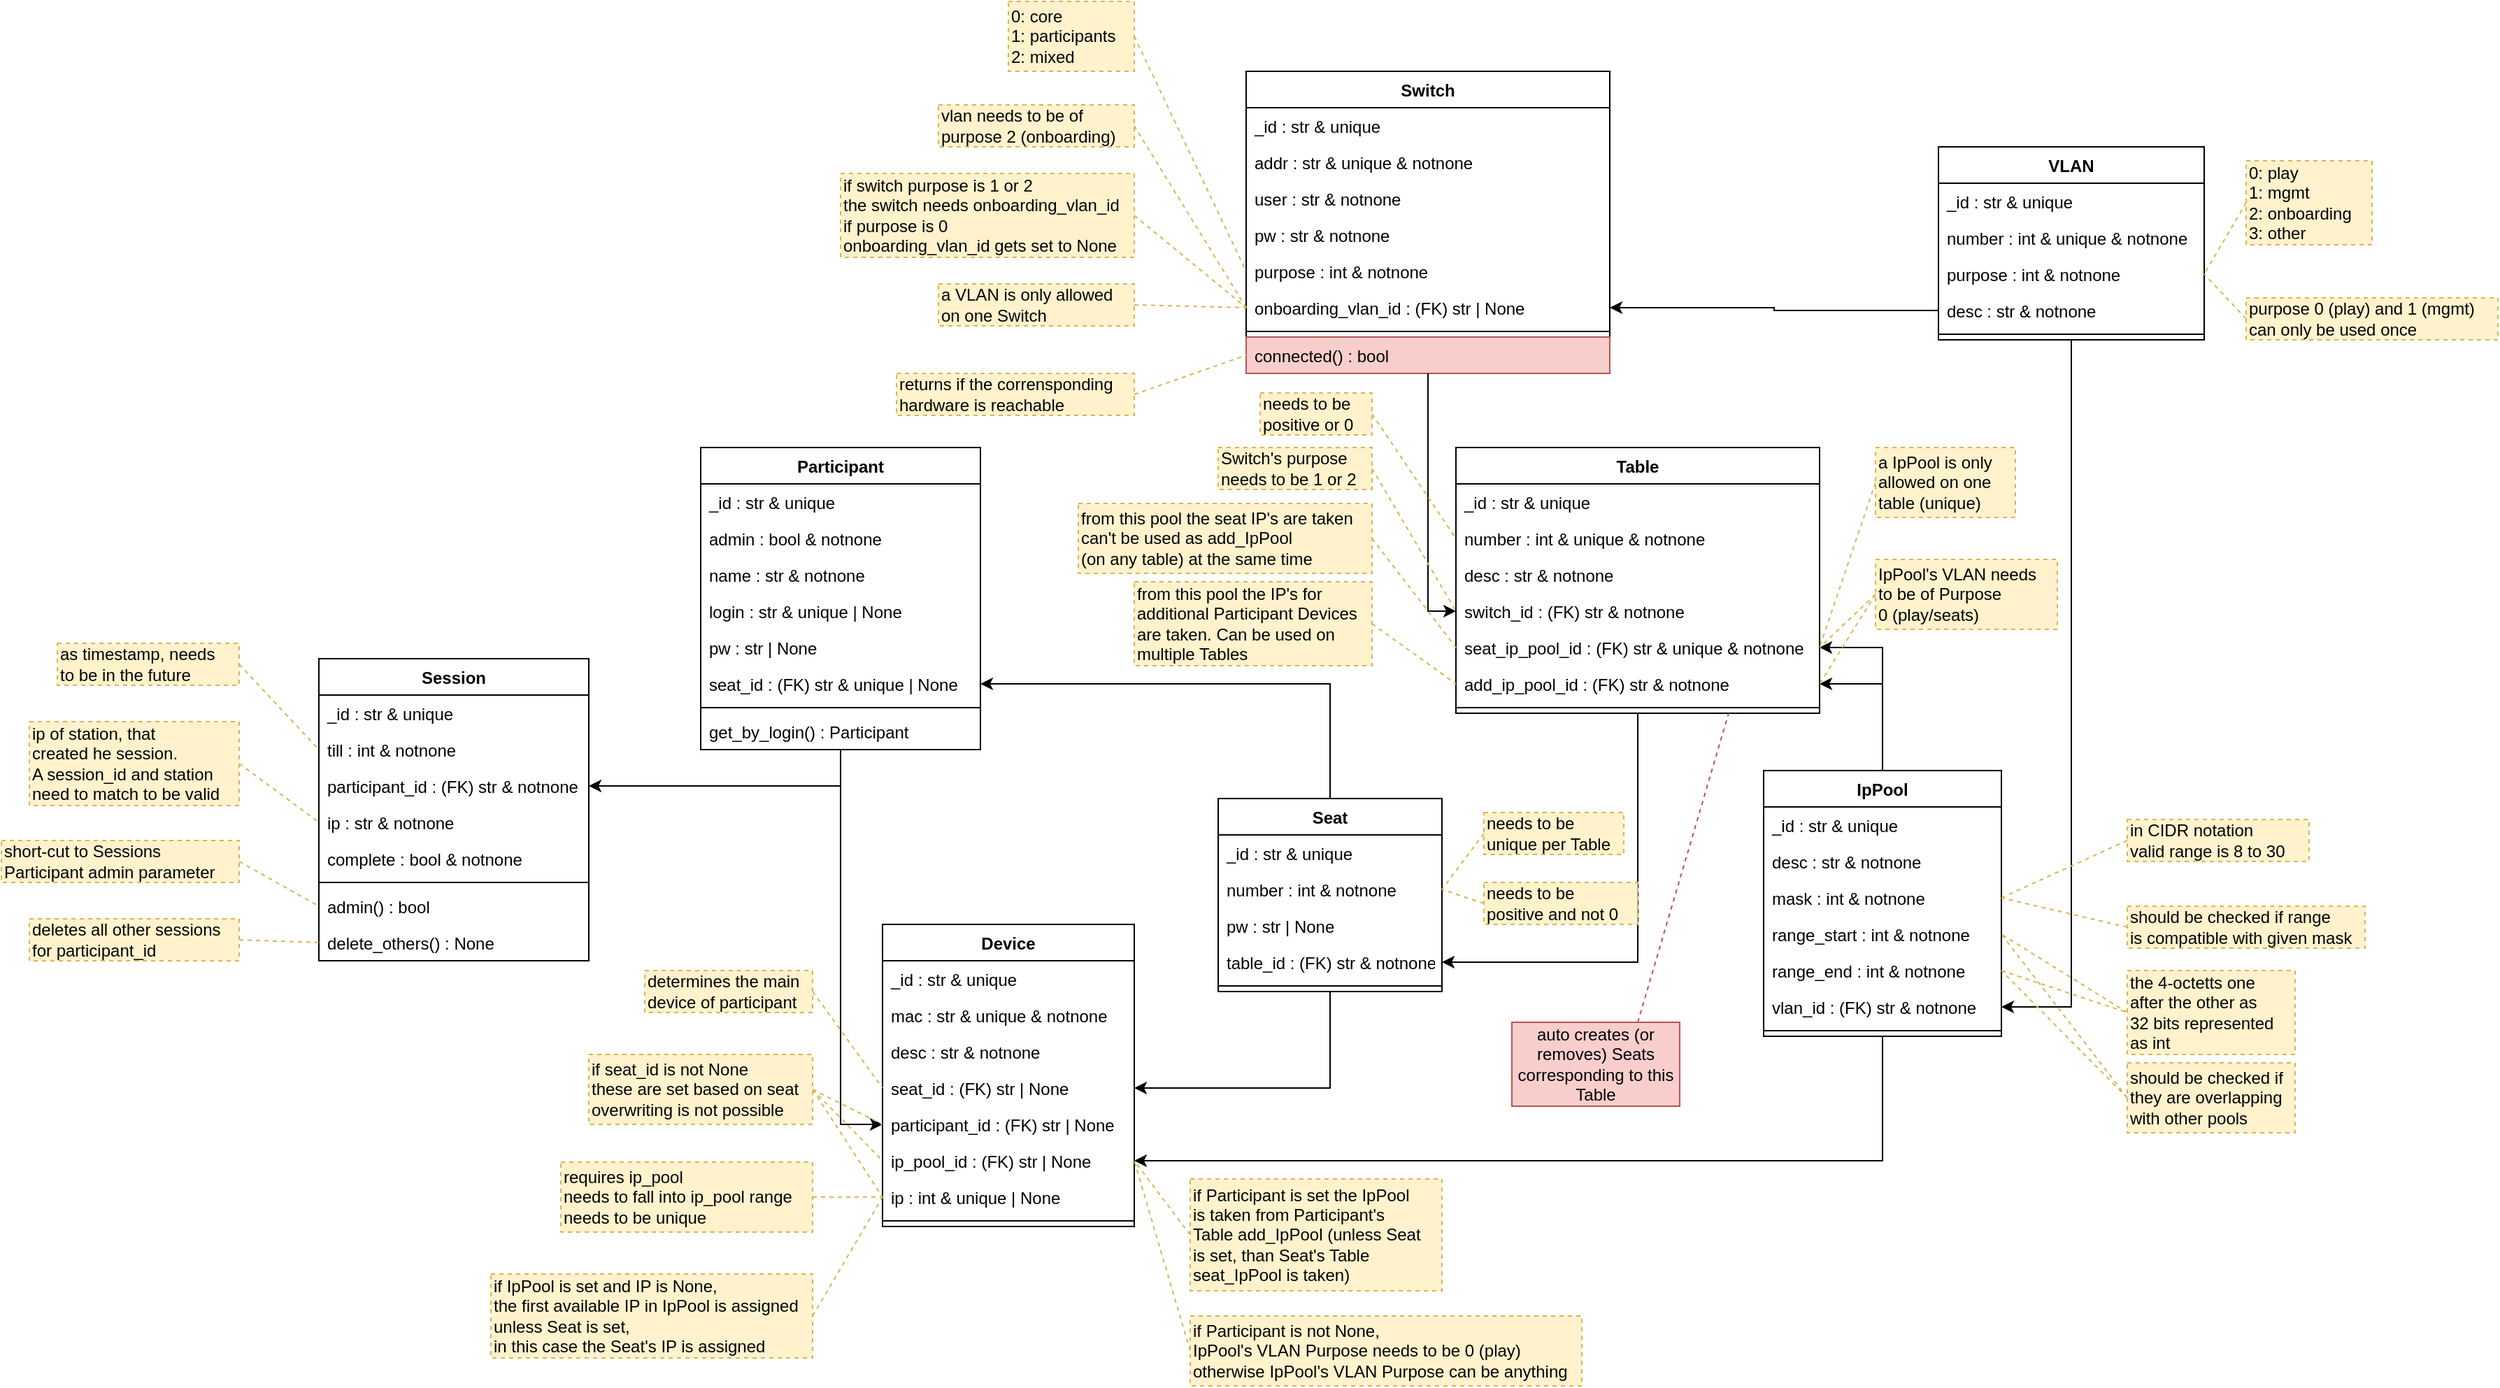 <mxfile version="18.0.6" type="device"><diagram id="C5RBs43oDa-KdzZeNtuy" name="Page-1"><mxGraphModel dx="2889" dy="1167" grid="1" gridSize="10" guides="1" tooltips="1" connect="1" arrows="1" fold="1" page="1" pageScale="1" pageWidth="827" pageHeight="1169" math="0" shadow="0"><root><mxCell id="WIyWlLk6GJQsqaUBKTNV-0"/><mxCell id="WIyWlLk6GJQsqaUBKTNV-1" parent="WIyWlLk6GJQsqaUBKTNV-0"/><mxCell id="gVJZ379J9d6tVCcwHyOa-42" style="edgeStyle=orthogonalEdgeStyle;rounded=0;orthogonalLoop=1;jettySize=auto;html=1;endArrow=classic;endFill=1;" parent="WIyWlLk6GJQsqaUBKTNV-1" source="gVJZ379J9d6tVCcwHyOa-0" target="gVJZ379J9d6tVCcwHyOa-40" edge="1"><mxGeometry relative="1" as="geometry"/></mxCell><mxCell id="gVJZ379J9d6tVCcwHyOa-0" value="VLAN" style="swimlane;fontStyle=1;align=center;verticalAlign=top;childLayout=stackLayout;horizontal=1;startSize=26;horizontalStack=0;resizeParent=1;resizeParentMax=0;resizeLast=0;collapsible=1;marginBottom=0;" parent="WIyWlLk6GJQsqaUBKTNV-1" vertex="1"><mxGeometry x="705" y="154" width="190" height="138" as="geometry"/></mxCell><mxCell id="gVJZ379J9d6tVCcwHyOa-1" value="_id : str &amp; unique" style="text;strokeColor=none;fillColor=none;align=left;verticalAlign=top;spacingLeft=4;spacingRight=4;overflow=hidden;rotatable=0;points=[[0,0.5],[1,0.5]];portConstraint=eastwest;" parent="gVJZ379J9d6tVCcwHyOa-0" vertex="1"><mxGeometry y="26" width="190" height="26" as="geometry"/></mxCell><mxCell id="gVJZ379J9d6tVCcwHyOa-4" value="number : int &amp; unique &amp; notnone" style="text;strokeColor=none;fillColor=none;align=left;verticalAlign=top;spacingLeft=4;spacingRight=4;overflow=hidden;rotatable=0;points=[[0,0.5],[1,0.5]];portConstraint=eastwest;" parent="gVJZ379J9d6tVCcwHyOa-0" vertex="1"><mxGeometry y="52" width="190" height="26" as="geometry"/></mxCell><mxCell id="gVJZ379J9d6tVCcwHyOa-5" value="purpose : int &amp; notnone" style="text;strokeColor=none;fillColor=none;align=left;verticalAlign=top;spacingLeft=4;spacingRight=4;overflow=hidden;rotatable=0;points=[[0,0.5],[1,0.5]];portConstraint=eastwest;" parent="gVJZ379J9d6tVCcwHyOa-0" vertex="1"><mxGeometry y="78" width="190" height="26" as="geometry"/></mxCell><mxCell id="gVJZ379J9d6tVCcwHyOa-6" value="desc : str &amp; notnone" style="text;strokeColor=none;fillColor=none;align=left;verticalAlign=top;spacingLeft=4;spacingRight=4;overflow=hidden;rotatable=0;points=[[0,0.5],[1,0.5]];portConstraint=eastwest;" parent="gVJZ379J9d6tVCcwHyOa-0" vertex="1"><mxGeometry y="104" width="190" height="26" as="geometry"/></mxCell><mxCell id="gVJZ379J9d6tVCcwHyOa-2" value="" style="line;strokeWidth=1;fillColor=none;align=left;verticalAlign=middle;spacingTop=-1;spacingLeft=3;spacingRight=3;rotatable=0;labelPosition=right;points=[];portConstraint=eastwest;" parent="gVJZ379J9d6tVCcwHyOa-0" vertex="1"><mxGeometry y="130" width="190" height="8" as="geometry"/></mxCell><mxCell id="gVJZ379J9d6tVCcwHyOa-7" value="Switch" style="swimlane;fontStyle=1;align=center;verticalAlign=top;childLayout=stackLayout;horizontal=1;startSize=26;horizontalStack=0;resizeParent=1;resizeParentMax=0;resizeLast=0;collapsible=1;marginBottom=0;" parent="WIyWlLk6GJQsqaUBKTNV-1" vertex="1"><mxGeometry x="210" y="100" width="260" height="216" as="geometry"/></mxCell><mxCell id="gVJZ379J9d6tVCcwHyOa-8" value="_id : str &amp; unique" style="text;strokeColor=none;fillColor=none;align=left;verticalAlign=top;spacingLeft=4;spacingRight=4;overflow=hidden;rotatable=0;points=[[0,0.5],[1,0.5]];portConstraint=eastwest;" parent="gVJZ379J9d6tVCcwHyOa-7" vertex="1"><mxGeometry y="26" width="260" height="26" as="geometry"/></mxCell><mxCell id="gVJZ379J9d6tVCcwHyOa-11" value="addr : str &amp; unique &amp; notnone" style="text;strokeColor=none;fillColor=none;align=left;verticalAlign=top;spacingLeft=4;spacingRight=4;overflow=hidden;rotatable=0;points=[[0,0.5],[1,0.5]];portConstraint=eastwest;" parent="gVJZ379J9d6tVCcwHyOa-7" vertex="1"><mxGeometry y="52" width="260" height="26" as="geometry"/></mxCell><mxCell id="gVJZ379J9d6tVCcwHyOa-12" value="user : str &amp; notnone" style="text;strokeColor=none;fillColor=none;align=left;verticalAlign=top;spacingLeft=4;spacingRight=4;overflow=hidden;rotatable=0;points=[[0,0.5],[1,0.5]];portConstraint=eastwest;" parent="gVJZ379J9d6tVCcwHyOa-7" vertex="1"><mxGeometry y="78" width="260" height="26" as="geometry"/></mxCell><mxCell id="gVJZ379J9d6tVCcwHyOa-13" value="pw : str &amp; notnone" style="text;strokeColor=none;fillColor=none;align=left;verticalAlign=top;spacingLeft=4;spacingRight=4;overflow=hidden;rotatable=0;points=[[0,0.5],[1,0.5]];portConstraint=eastwest;" parent="gVJZ379J9d6tVCcwHyOa-7" vertex="1"><mxGeometry y="104" width="260" height="26" as="geometry"/></mxCell><mxCell id="gVJZ379J9d6tVCcwHyOa-14" value="purpose : int &amp; notnone" style="text;strokeColor=none;fillColor=none;align=left;verticalAlign=top;spacingLeft=4;spacingRight=4;overflow=hidden;rotatable=0;points=[[0,0.5],[1,0.5]];portConstraint=eastwest;" parent="gVJZ379J9d6tVCcwHyOa-7" vertex="1"><mxGeometry y="130" width="260" height="26" as="geometry"/></mxCell><mxCell id="gVJZ379J9d6tVCcwHyOa-15" value="onboarding_vlan_id : (FK) str | None" style="text;align=left;verticalAlign=top;spacingLeft=4;spacingRight=4;overflow=hidden;rotatable=0;points=[[0,0.5],[1,0.5]];portConstraint=eastwest;" parent="gVJZ379J9d6tVCcwHyOa-7" vertex="1"><mxGeometry y="156" width="260" height="26" as="geometry"/></mxCell><mxCell id="gVJZ379J9d6tVCcwHyOa-9" value="" style="line;strokeWidth=1;fillColor=none;align=left;verticalAlign=middle;spacingTop=-1;spacingLeft=3;spacingRight=3;rotatable=0;labelPosition=right;points=[];portConstraint=eastwest;" parent="gVJZ379J9d6tVCcwHyOa-7" vertex="1"><mxGeometry y="182" width="260" height="8" as="geometry"/></mxCell><mxCell id="gVJZ379J9d6tVCcwHyOa-10" value="connected() : bool" style="text;strokeColor=#b85450;fillColor=#f8cecc;align=left;verticalAlign=top;spacingLeft=4;spacingRight=4;overflow=hidden;rotatable=0;points=[[0,0.5],[1,0.5]];portConstraint=eastwest;" parent="gVJZ379J9d6tVCcwHyOa-7" vertex="1"><mxGeometry y="190" width="260" height="26" as="geometry"/></mxCell><mxCell id="gVJZ379J9d6tVCcwHyOa-17" style="rounded=0;orthogonalLoop=1;jettySize=auto;html=1;exitX=1;exitY=0.5;exitDx=0;exitDy=0;dashed=1;fillColor=#fff2cc;strokeColor=#d6b656;endArrow=none;endFill=0;entryX=0;entryY=0.5;entryDx=0;entryDy=0;" parent="WIyWlLk6GJQsqaUBKTNV-1" source="gVJZ379J9d6tVCcwHyOa-16" target="gVJZ379J9d6tVCcwHyOa-14" edge="1"><mxGeometry relative="1" as="geometry"/></mxCell><mxCell id="gVJZ379J9d6tVCcwHyOa-16" value="0: core&lt;br&gt;1: participants&lt;br&gt;2: mixed" style="rounded=0;whiteSpace=wrap;html=1;autosize=1;fillColor=#fff2cc;strokeColor=#d6b656;dashed=1;align=left;verticalAlign=middle;horizontal=1;labelPosition=center;verticalLabelPosition=middle;" parent="WIyWlLk6GJQsqaUBKTNV-1" vertex="1"><mxGeometry x="40" y="50" width="90" height="50" as="geometry"/></mxCell><mxCell id="gVJZ379J9d6tVCcwHyOa-20" style="edgeStyle=none;rounded=0;orthogonalLoop=1;jettySize=auto;html=1;exitX=0;exitY=0.5;exitDx=0;exitDy=0;dashed=1;endArrow=none;endFill=0;fillColor=#fff2cc;strokeColor=#d6b656;entryX=1;entryY=0.5;entryDx=0;entryDy=0;" parent="WIyWlLk6GJQsqaUBKTNV-1" source="gVJZ379J9d6tVCcwHyOa-19" target="gVJZ379J9d6tVCcwHyOa-5" edge="1"><mxGeometry relative="1" as="geometry"/></mxCell><mxCell id="gVJZ379J9d6tVCcwHyOa-19" value="0: play&lt;br&gt;1: mgmt&lt;br&gt;2: onboarding&lt;br&gt;3: other" style="rounded=0;whiteSpace=wrap;html=1;autosize=1;fillColor=#fff2cc;strokeColor=#d6b656;dashed=1;align=left;verticalAlign=middle;horizontal=1;labelPosition=center;verticalLabelPosition=middle;" parent="WIyWlLk6GJQsqaUBKTNV-1" vertex="1"><mxGeometry x="925" y="164" width="90" height="60" as="geometry"/></mxCell><mxCell id="gVJZ379J9d6tVCcwHyOa-21" style="edgeStyle=orthogonalEdgeStyle;rounded=0;orthogonalLoop=1;jettySize=auto;html=1;endArrow=classic;endFill=1;" parent="WIyWlLk6GJQsqaUBKTNV-1" source="gVJZ379J9d6tVCcwHyOa-6" target="gVJZ379J9d6tVCcwHyOa-15" edge="1"><mxGeometry relative="1" as="geometry"/></mxCell><mxCell id="gVJZ379J9d6tVCcwHyOa-22" value="Table" style="swimlane;fontStyle=1;align=center;verticalAlign=top;childLayout=stackLayout;horizontal=1;startSize=26;horizontalStack=0;resizeParent=1;resizeParentMax=0;resizeLast=0;collapsible=1;marginBottom=0;" parent="WIyWlLk6GJQsqaUBKTNV-1" vertex="1"><mxGeometry x="360" y="369" width="260" height="190" as="geometry"/></mxCell><mxCell id="gVJZ379J9d6tVCcwHyOa-23" value="_id : str &amp; unique" style="text;strokeColor=none;fillColor=none;align=left;verticalAlign=top;spacingLeft=4;spacingRight=4;overflow=hidden;rotatable=0;points=[[0,0.5],[1,0.5]];portConstraint=eastwest;dashed=1;" parent="gVJZ379J9d6tVCcwHyOa-22" vertex="1"><mxGeometry y="26" width="260" height="26" as="geometry"/></mxCell><mxCell id="gVJZ379J9d6tVCcwHyOa-26" value="number : int &amp; unique &amp; notnone" style="text;align=left;verticalAlign=top;spacingLeft=4;spacingRight=4;overflow=hidden;rotatable=0;points=[[0,0.5],[1,0.5]];portConstraint=eastwest;dashed=1;" parent="gVJZ379J9d6tVCcwHyOa-22" vertex="1"><mxGeometry y="52" width="260" height="26" as="geometry"/></mxCell><mxCell id="gVJZ379J9d6tVCcwHyOa-27" value="desc : str &amp; notnone" style="text;strokeColor=none;fillColor=none;align=left;verticalAlign=top;spacingLeft=4;spacingRight=4;overflow=hidden;rotatable=0;points=[[0,0.5],[1,0.5]];portConstraint=eastwest;dashed=1;" parent="gVJZ379J9d6tVCcwHyOa-22" vertex="1"><mxGeometry y="78" width="260" height="26" as="geometry"/></mxCell><mxCell id="gVJZ379J9d6tVCcwHyOa-28" value="switch_id : (FK) str &amp; notnone" style="text;strokeColor=none;fillColor=none;align=left;verticalAlign=top;spacingLeft=4;spacingRight=4;overflow=hidden;rotatable=0;points=[[0,0.5],[1,0.5]];portConstraint=eastwest;dashed=1;" parent="gVJZ379J9d6tVCcwHyOa-22" vertex="1"><mxGeometry y="104" width="260" height="26" as="geometry"/></mxCell><mxCell id="vAM5PY0zjY4WqJqc9oYO-8" value="seat_ip_pool_id : (FK) str &amp; unique &amp; notnone" style="text;strokeColor=none;fillColor=none;align=left;verticalAlign=top;spacingLeft=4;spacingRight=4;overflow=hidden;rotatable=0;points=[[0,0.5],[1,0.5]];portConstraint=eastwest;dashed=1;" parent="gVJZ379J9d6tVCcwHyOa-22" vertex="1"><mxGeometry y="130" width="260" height="26" as="geometry"/></mxCell><mxCell id="gVJZ379J9d6tVCcwHyOa-29" value="add_ip_pool_id : (FK) str &amp; notnone" style="text;align=left;verticalAlign=top;spacingLeft=4;spacingRight=4;overflow=hidden;rotatable=0;points=[[0,0.5],[1,0.5]];portConstraint=eastwest;dashed=1;" parent="gVJZ379J9d6tVCcwHyOa-22" vertex="1"><mxGeometry y="156" width="260" height="26" as="geometry"/></mxCell><mxCell id="gVJZ379J9d6tVCcwHyOa-24" value="" style="line;strokeWidth=1;fillColor=none;align=left;verticalAlign=middle;spacingTop=-1;spacingLeft=3;spacingRight=3;rotatable=0;labelPosition=right;points=[];portConstraint=eastwest;" parent="gVJZ379J9d6tVCcwHyOa-22" vertex="1"><mxGeometry y="182" width="260" height="8" as="geometry"/></mxCell><mxCell id="gVJZ379J9d6tVCcwHyOa-30" style="edgeStyle=orthogonalEdgeStyle;rounded=0;orthogonalLoop=1;jettySize=auto;html=1;endArrow=classic;endFill=1;" parent="WIyWlLk6GJQsqaUBKTNV-1" source="gVJZ379J9d6tVCcwHyOa-7" target="gVJZ379J9d6tVCcwHyOa-28" edge="1"><mxGeometry relative="1" as="geometry"/></mxCell><mxCell id="gVJZ379J9d6tVCcwHyOa-41" style="edgeStyle=orthogonalEdgeStyle;rounded=0;orthogonalLoop=1;jettySize=auto;html=1;endArrow=classic;endFill=1;" parent="WIyWlLk6GJQsqaUBKTNV-1" source="gVJZ379J9d6tVCcwHyOa-31" target="gVJZ379J9d6tVCcwHyOa-29" edge="1"><mxGeometry relative="1" as="geometry"/></mxCell><mxCell id="dCRM20Tx0oy-plVv80e_-0" style="edgeStyle=orthogonalEdgeStyle;rounded=0;orthogonalLoop=1;jettySize=auto;html=1;" parent="WIyWlLk6GJQsqaUBKTNV-1" source="gVJZ379J9d6tVCcwHyOa-31" target="vAM5PY0zjY4WqJqc9oYO-8" edge="1"><mxGeometry relative="1" as="geometry"/></mxCell><mxCell id="gVJZ379J9d6tVCcwHyOa-31" value="IpPool" style="swimlane;fontStyle=1;align=center;verticalAlign=top;childLayout=stackLayout;horizontal=1;startSize=26;horizontalStack=0;resizeParent=1;resizeParentMax=0;resizeLast=0;collapsible=1;marginBottom=0;" parent="WIyWlLk6GJQsqaUBKTNV-1" vertex="1"><mxGeometry x="580" y="600" width="170" height="190" as="geometry"/></mxCell><mxCell id="gVJZ379J9d6tVCcwHyOa-32" value="_id : str &amp; unique" style="text;strokeColor=none;fillColor=none;align=left;verticalAlign=top;spacingLeft=4;spacingRight=4;overflow=hidden;rotatable=0;points=[[0,0.5],[1,0.5]];portConstraint=eastwest;" parent="gVJZ379J9d6tVCcwHyOa-31" vertex="1"><mxGeometry y="26" width="170" height="26" as="geometry"/></mxCell><mxCell id="gVJZ379J9d6tVCcwHyOa-36" value="desc : str &amp; notnone" style="text;strokeColor=none;fillColor=none;align=left;verticalAlign=top;spacingLeft=4;spacingRight=4;overflow=hidden;rotatable=0;points=[[0,0.5],[1,0.5]];portConstraint=eastwest;" parent="gVJZ379J9d6tVCcwHyOa-31" vertex="1"><mxGeometry y="52" width="170" height="26" as="geometry"/></mxCell><mxCell id="gVJZ379J9d6tVCcwHyOa-37" value="mask : int &amp; notnone" style="text;strokeColor=none;fillColor=none;align=left;verticalAlign=top;spacingLeft=4;spacingRight=4;overflow=hidden;rotatable=0;points=[[0,0.5],[1,0.5]];portConstraint=eastwest;" parent="gVJZ379J9d6tVCcwHyOa-31" vertex="1"><mxGeometry y="78" width="170" height="26" as="geometry"/></mxCell><mxCell id="gVJZ379J9d6tVCcwHyOa-38" value="range_start : int &amp; notnone" style="text;strokeColor=none;fillColor=none;align=left;verticalAlign=top;spacingLeft=4;spacingRight=4;overflow=hidden;rotatable=0;points=[[0,0.5],[1,0.5]];portConstraint=eastwest;" parent="gVJZ379J9d6tVCcwHyOa-31" vertex="1"><mxGeometry y="104" width="170" height="26" as="geometry"/></mxCell><mxCell id="gVJZ379J9d6tVCcwHyOa-39" value="range_end : int &amp; notnone" style="text;strokeColor=none;fillColor=none;align=left;verticalAlign=top;spacingLeft=4;spacingRight=4;overflow=hidden;rotatable=0;points=[[0,0.5],[1,0.5]];portConstraint=eastwest;" parent="gVJZ379J9d6tVCcwHyOa-31" vertex="1"><mxGeometry y="130" width="170" height="26" as="geometry"/></mxCell><mxCell id="gVJZ379J9d6tVCcwHyOa-40" value="vlan_id : (FK) str &amp; notnone" style="text;strokeColor=none;fillColor=none;align=left;verticalAlign=top;spacingLeft=4;spacingRight=4;overflow=hidden;rotatable=0;points=[[0,0.5],[1,0.5]];portConstraint=eastwest;" parent="gVJZ379J9d6tVCcwHyOa-31" vertex="1"><mxGeometry y="156" width="170" height="26" as="geometry"/></mxCell><mxCell id="gVJZ379J9d6tVCcwHyOa-33" value="" style="line;strokeWidth=1;fillColor=none;align=left;verticalAlign=middle;spacingTop=-1;spacingLeft=3;spacingRight=3;rotatable=0;labelPosition=right;points=[];portConstraint=eastwest;" parent="gVJZ379J9d6tVCcwHyOa-31" vertex="1"><mxGeometry y="182" width="170" height="8" as="geometry"/></mxCell><mxCell id="gVJZ379J9d6tVCcwHyOa-45" style="edgeStyle=none;rounded=0;orthogonalLoop=1;jettySize=auto;html=1;exitX=0;exitY=0.5;exitDx=0;exitDy=0;dashed=1;endArrow=none;endFill=0;entryX=1;entryY=0.5;entryDx=0;entryDy=0;fillColor=#fff2cc;strokeColor=#d6b656;" parent="WIyWlLk6GJQsqaUBKTNV-1" source="gVJZ379J9d6tVCcwHyOa-44" target="gVJZ379J9d6tVCcwHyOa-38" edge="1"><mxGeometry relative="1" as="geometry"><mxPoint x="820" y="670" as="targetPoint"/></mxGeometry></mxCell><mxCell id="gVJZ379J9d6tVCcwHyOa-44" value="the 4-octetts one&lt;br&gt;after the other as&lt;br&gt;32 bits represented&lt;br&gt;as int" style="rounded=0;whiteSpace=wrap;html=1;autosize=1;fillColor=#fff2cc;strokeColor=#d6b656;dashed=1;align=left;verticalAlign=middle;horizontal=1;labelPosition=center;verticalLabelPosition=middle;" parent="WIyWlLk6GJQsqaUBKTNV-1" vertex="1"><mxGeometry x="840" y="743" width="120" height="60" as="geometry"/></mxCell><mxCell id="gVJZ379J9d6tVCcwHyOa-46" style="edgeStyle=none;rounded=0;orthogonalLoop=1;jettySize=auto;html=1;exitX=1;exitY=0.5;exitDx=0;exitDy=0;entryX=0;entryY=0.5;entryDx=0;entryDy=0;dashed=1;endArrow=none;endFill=0;fillColor=#fff2cc;strokeColor=#d6b656;" parent="WIyWlLk6GJQsqaUBKTNV-1" source="gVJZ379J9d6tVCcwHyOa-39" target="gVJZ379J9d6tVCcwHyOa-44" edge="1"><mxGeometry relative="1" as="geometry"/></mxCell><mxCell id="gVJZ379J9d6tVCcwHyOa-64" style="edgeStyle=orthogonalEdgeStyle;rounded=0;orthogonalLoop=1;jettySize=auto;html=1;endArrow=classic;endFill=1;" parent="WIyWlLk6GJQsqaUBKTNV-1" source="gVJZ379J9d6tVCcwHyOa-47" target="gVJZ379J9d6tVCcwHyOa-63" edge="1"><mxGeometry relative="1" as="geometry"/></mxCell><mxCell id="gVJZ379J9d6tVCcwHyOa-47" value="Seat" style="swimlane;fontStyle=1;align=center;verticalAlign=top;childLayout=stackLayout;horizontal=1;startSize=26;horizontalStack=0;resizeParent=1;resizeParentMax=0;resizeLast=0;collapsible=1;marginBottom=0;" parent="WIyWlLk6GJQsqaUBKTNV-1" vertex="1"><mxGeometry x="190" y="620" width="160" height="138" as="geometry"/></mxCell><mxCell id="gVJZ379J9d6tVCcwHyOa-48" value="_id : str &amp; unique" style="text;strokeColor=none;fillColor=none;align=left;verticalAlign=top;spacingLeft=4;spacingRight=4;overflow=hidden;rotatable=0;points=[[0,0.5],[1,0.5]];portConstraint=eastwest;" parent="gVJZ379J9d6tVCcwHyOa-47" vertex="1"><mxGeometry y="26" width="160" height="26" as="geometry"/></mxCell><mxCell id="gVJZ379J9d6tVCcwHyOa-51" value="number : int &amp; notnone" style="text;strokeColor=none;fillColor=none;align=left;verticalAlign=top;spacingLeft=4;spacingRight=4;overflow=hidden;rotatable=0;points=[[0,0.5],[1,0.5]];portConstraint=eastwest;" parent="gVJZ379J9d6tVCcwHyOa-47" vertex="1"><mxGeometry y="52" width="160" height="26" as="geometry"/></mxCell><mxCell id="gVJZ379J9d6tVCcwHyOa-52" value="pw : str | None" style="text;strokeColor=none;fillColor=none;align=left;verticalAlign=top;spacingLeft=4;spacingRight=4;overflow=hidden;rotatable=0;points=[[0,0.5],[1,0.5]];portConstraint=eastwest;" parent="gVJZ379J9d6tVCcwHyOa-47" vertex="1"><mxGeometry y="78" width="160" height="26" as="geometry"/></mxCell><mxCell id="gVJZ379J9d6tVCcwHyOa-53" value="table_id : (FK) str &amp; notnone" style="text;strokeColor=none;fillColor=none;align=left;verticalAlign=top;spacingLeft=4;spacingRight=4;overflow=hidden;rotatable=0;points=[[0,0.5],[1,0.5]];portConstraint=eastwest;" parent="gVJZ379J9d6tVCcwHyOa-47" vertex="1"><mxGeometry y="104" width="160" height="26" as="geometry"/></mxCell><mxCell id="gVJZ379J9d6tVCcwHyOa-49" value="" style="line;strokeWidth=1;fillColor=none;align=left;verticalAlign=middle;spacingTop=-1;spacingLeft=3;spacingRight=3;rotatable=0;labelPosition=right;points=[];portConstraint=eastwest;" parent="gVJZ379J9d6tVCcwHyOa-47" vertex="1"><mxGeometry y="130" width="160" height="8" as="geometry"/></mxCell><mxCell id="gVJZ379J9d6tVCcwHyOa-54" style="edgeStyle=orthogonalEdgeStyle;rounded=0;orthogonalLoop=1;jettySize=auto;html=1;endArrow=classic;endFill=1;" parent="WIyWlLk6GJQsqaUBKTNV-1" source="gVJZ379J9d6tVCcwHyOa-22" target="gVJZ379J9d6tVCcwHyOa-53" edge="1"><mxGeometry relative="1" as="geometry"/></mxCell><mxCell id="gVJZ379J9d6tVCcwHyOa-55" value="Participant" style="swimlane;fontStyle=1;align=center;verticalAlign=top;childLayout=stackLayout;horizontal=1;startSize=26;horizontalStack=0;resizeParent=1;resizeParentMax=0;resizeLast=0;collapsible=1;marginBottom=0;" parent="WIyWlLk6GJQsqaUBKTNV-1" vertex="1"><mxGeometry x="-180" y="369" width="200" height="216" as="geometry"/></mxCell><mxCell id="gVJZ379J9d6tVCcwHyOa-56" value="_id : str &amp; unique" style="text;strokeColor=none;fillColor=none;align=left;verticalAlign=top;spacingLeft=4;spacingRight=4;overflow=hidden;rotatable=0;points=[[0,0.5],[1,0.5]];portConstraint=eastwest;" parent="gVJZ379J9d6tVCcwHyOa-55" vertex="1"><mxGeometry y="26" width="200" height="26" as="geometry"/></mxCell><mxCell id="gVJZ379J9d6tVCcwHyOa-59" value="admin : bool &amp; notnone" style="text;strokeColor=none;fillColor=none;align=left;verticalAlign=top;spacingLeft=4;spacingRight=4;overflow=hidden;rotatable=0;points=[[0,0.5],[1,0.5]];portConstraint=eastwest;" parent="gVJZ379J9d6tVCcwHyOa-55" vertex="1"><mxGeometry y="52" width="200" height="26" as="geometry"/></mxCell><mxCell id="gVJZ379J9d6tVCcwHyOa-60" value="name : str &amp; notnone" style="text;strokeColor=none;fillColor=none;align=left;verticalAlign=top;spacingLeft=4;spacingRight=4;overflow=hidden;rotatable=0;points=[[0,0.5],[1,0.5]];portConstraint=eastwest;" parent="gVJZ379J9d6tVCcwHyOa-55" vertex="1"><mxGeometry y="78" width="200" height="26" as="geometry"/></mxCell><mxCell id="gVJZ379J9d6tVCcwHyOa-61" value="login : str &amp; unique | None" style="text;strokeColor=none;fillColor=none;align=left;verticalAlign=top;spacingLeft=4;spacingRight=4;overflow=hidden;rotatable=0;points=[[0,0.5],[1,0.5]];portConstraint=eastwest;" parent="gVJZ379J9d6tVCcwHyOa-55" vertex="1"><mxGeometry y="104" width="200" height="26" as="geometry"/></mxCell><mxCell id="gVJZ379J9d6tVCcwHyOa-62" value="pw : str | None" style="text;strokeColor=none;fillColor=none;align=left;verticalAlign=top;spacingLeft=4;spacingRight=4;overflow=hidden;rotatable=0;points=[[0,0.5],[1,0.5]];portConstraint=eastwest;" parent="gVJZ379J9d6tVCcwHyOa-55" vertex="1"><mxGeometry y="130" width="200" height="26" as="geometry"/></mxCell><mxCell id="gVJZ379J9d6tVCcwHyOa-63" value="seat_id : (FK) str &amp; unique | None" style="text;strokeColor=none;fillColor=none;align=left;verticalAlign=top;spacingLeft=4;spacingRight=4;overflow=hidden;rotatable=0;points=[[0,0.5],[1,0.5]];portConstraint=eastwest;" parent="gVJZ379J9d6tVCcwHyOa-55" vertex="1"><mxGeometry y="156" width="200" height="26" as="geometry"/></mxCell><mxCell id="gVJZ379J9d6tVCcwHyOa-57" value="" style="line;strokeWidth=1;fillColor=none;align=left;verticalAlign=middle;spacingTop=-1;spacingLeft=3;spacingRight=3;rotatable=0;labelPosition=right;points=[];portConstraint=eastwest;" parent="gVJZ379J9d6tVCcwHyOa-55" vertex="1"><mxGeometry y="182" width="200" height="8" as="geometry"/></mxCell><mxCell id="dF33lPYcqgTTw5QCk_FV-2" value="get_by_login() : Participant" style="text;strokeColor=none;fillColor=none;align=left;verticalAlign=top;spacingLeft=4;spacingRight=4;overflow=hidden;rotatable=0;points=[[0,0.5],[1,0.5]];portConstraint=eastwest;" parent="gVJZ379J9d6tVCcwHyOa-55" vertex="1"><mxGeometry y="190" width="200" height="26" as="geometry"/></mxCell><mxCell id="gVJZ379J9d6tVCcwHyOa-65" value="Device" style="swimlane;fontStyle=1;align=center;verticalAlign=top;childLayout=stackLayout;horizontal=1;startSize=26;horizontalStack=0;resizeParent=1;resizeParentMax=0;resizeLast=0;collapsible=1;marginBottom=0;" parent="WIyWlLk6GJQsqaUBKTNV-1" vertex="1"><mxGeometry x="-50" y="710" width="180" height="216" as="geometry"/></mxCell><mxCell id="gVJZ379J9d6tVCcwHyOa-66" value="_id : str &amp; unique" style="text;strokeColor=none;fillColor=none;align=left;verticalAlign=top;spacingLeft=4;spacingRight=4;overflow=hidden;rotatable=0;points=[[0,0.5],[1,0.5]];portConstraint=eastwest;" parent="gVJZ379J9d6tVCcwHyOa-65" vertex="1"><mxGeometry y="26" width="180" height="26" as="geometry"/></mxCell><mxCell id="gVJZ379J9d6tVCcwHyOa-70" value="mac : str &amp; unique &amp; notnone" style="text;strokeColor=none;fillColor=none;align=left;verticalAlign=top;spacingLeft=4;spacingRight=4;overflow=hidden;rotatable=0;points=[[0,0.5],[1,0.5]];portConstraint=eastwest;" parent="gVJZ379J9d6tVCcwHyOa-65" vertex="1"><mxGeometry y="52" width="180" height="26" as="geometry"/></mxCell><mxCell id="gVJZ379J9d6tVCcwHyOa-71" value="desc : str &amp; notnone" style="text;strokeColor=none;fillColor=none;align=left;verticalAlign=top;spacingLeft=4;spacingRight=4;overflow=hidden;rotatable=0;points=[[0,0.5],[1,0.5]];portConstraint=eastwest;" parent="gVJZ379J9d6tVCcwHyOa-65" vertex="1"><mxGeometry y="78" width="180" height="26" as="geometry"/></mxCell><mxCell id="gVJZ379J9d6tVCcwHyOa-72" value="seat_id : (FK) str | None" style="text;strokeColor=none;fillColor=none;align=left;verticalAlign=top;spacingLeft=4;spacingRight=4;overflow=hidden;rotatable=0;points=[[0,0.5],[1,0.5]];portConstraint=eastwest;" parent="gVJZ379J9d6tVCcwHyOa-65" vertex="1"><mxGeometry y="104" width="180" height="26" as="geometry"/></mxCell><mxCell id="gVJZ379J9d6tVCcwHyOa-73" value="participant_id : (FK) str | None" style="text;strokeColor=none;fillColor=none;align=left;verticalAlign=top;spacingLeft=4;spacingRight=4;overflow=hidden;rotatable=0;points=[[0,0.5],[1,0.5]];portConstraint=eastwest;" parent="gVJZ379J9d6tVCcwHyOa-65" vertex="1"><mxGeometry y="130" width="180" height="26" as="geometry"/></mxCell><mxCell id="gVJZ379J9d6tVCcwHyOa-74" value="ip_pool_id : (FK) str | None" style="text;strokeColor=none;fillColor=none;align=left;verticalAlign=top;spacingLeft=4;spacingRight=4;overflow=hidden;rotatable=0;points=[[0,0.5],[1,0.5]];portConstraint=eastwest;" parent="gVJZ379J9d6tVCcwHyOa-65" vertex="1"><mxGeometry y="156" width="180" height="26" as="geometry"/></mxCell><mxCell id="gVJZ379J9d6tVCcwHyOa-75" value="ip : int &amp; unique | None" style="text;strokeColor=none;fillColor=none;align=left;verticalAlign=top;spacingLeft=4;spacingRight=4;overflow=hidden;rotatable=0;points=[[0,0.5],[1,0.5]];portConstraint=eastwest;" parent="gVJZ379J9d6tVCcwHyOa-65" vertex="1"><mxGeometry y="182" width="180" height="26" as="geometry"/></mxCell><mxCell id="gVJZ379J9d6tVCcwHyOa-67" value="" style="line;strokeWidth=1;fillColor=none;align=left;verticalAlign=middle;spacingTop=-1;spacingLeft=3;spacingRight=3;rotatable=0;labelPosition=right;points=[];portConstraint=eastwest;" parent="gVJZ379J9d6tVCcwHyOa-65" vertex="1"><mxGeometry y="208" width="180" height="8" as="geometry"/></mxCell><mxCell id="gVJZ379J9d6tVCcwHyOa-77" style="edgeStyle=orthogonalEdgeStyle;rounded=0;orthogonalLoop=1;jettySize=auto;html=1;endArrow=classic;endFill=1;" parent="WIyWlLk6GJQsqaUBKTNV-1" source="gVJZ379J9d6tVCcwHyOa-47" target="gVJZ379J9d6tVCcwHyOa-72" edge="1"><mxGeometry relative="1" as="geometry"/></mxCell><mxCell id="gVJZ379J9d6tVCcwHyOa-78" style="edgeStyle=orthogonalEdgeStyle;rounded=0;orthogonalLoop=1;jettySize=auto;html=1;endArrow=classic;endFill=1;" parent="WIyWlLk6GJQsqaUBKTNV-1" source="gVJZ379J9d6tVCcwHyOa-55" target="gVJZ379J9d6tVCcwHyOa-73" edge="1"><mxGeometry relative="1" as="geometry"/></mxCell><mxCell id="gVJZ379J9d6tVCcwHyOa-79" style="edgeStyle=orthogonalEdgeStyle;rounded=0;orthogonalLoop=1;jettySize=auto;html=1;endArrow=classic;endFill=1;" parent="WIyWlLk6GJQsqaUBKTNV-1" source="gVJZ379J9d6tVCcwHyOa-31" target="gVJZ379J9d6tVCcwHyOa-74" edge="1"><mxGeometry relative="1" as="geometry"/></mxCell><mxCell id="RI2Qk7NZv4jEAk47DCzO-2" style="rounded=0;orthogonalLoop=1;jettySize=auto;html=1;exitX=0;exitY=0.5;exitDx=0;exitDy=0;fillColor=#fff2cc;strokeColor=#d6b656;dashed=1;endArrow=none;endFill=0;entryX=1;entryY=0.5;entryDx=0;entryDy=0;" parent="WIyWlLk6GJQsqaUBKTNV-1" source="RI2Qk7NZv4jEAk47DCzO-1" target="gVJZ379J9d6tVCcwHyOa-5" edge="1"><mxGeometry relative="1" as="geometry"/></mxCell><mxCell id="RI2Qk7NZv4jEAk47DCzO-1" value="purpose 0 (play) and 1 (mgmt)&lt;br&gt;can only be used once" style="rounded=0;whiteSpace=wrap;html=1;autosize=1;fillColor=#fff2cc;strokeColor=#d6b656;dashed=1;align=left;verticalAlign=middle;horizontal=1;labelPosition=center;verticalLabelPosition=middle;" parent="WIyWlLk6GJQsqaUBKTNV-1" vertex="1"><mxGeometry x="925" y="262" width="180" height="30" as="geometry"/></mxCell><mxCell id="E9VT_ojXJO5M-pzNniMT-0" value="vlan needs to be of&lt;br&gt;purpose 2 (onboarding)" style="rounded=0;whiteSpace=wrap;html=1;autosize=1;fillColor=#fff2cc;strokeColor=#d6b656;dashed=1;align=left;verticalAlign=middle;horizontal=1;labelPosition=center;verticalLabelPosition=middle;" parent="WIyWlLk6GJQsqaUBKTNV-1" vertex="1"><mxGeometry x="-10" y="124" width="140" height="30" as="geometry"/></mxCell><mxCell id="E9VT_ojXJO5M-pzNniMT-1" style="rounded=0;orthogonalLoop=1;jettySize=auto;html=1;exitX=0;exitY=0.5;exitDx=0;exitDy=0;entryX=1;entryY=0.5;entryDx=0;entryDy=0;dashed=1;fillColor=#fff2cc;strokeColor=#d6b656;endArrow=none;endFill=0;" parent="WIyWlLk6GJQsqaUBKTNV-1" source="gVJZ379J9d6tVCcwHyOa-15" target="E9VT_ojXJO5M-pzNniMT-0" edge="1"><mxGeometry relative="1" as="geometry"/></mxCell><mxCell id="6ryFZqyBRYJDQLr4FPov-0" value="Session" style="swimlane;fontStyle=1;align=center;verticalAlign=top;childLayout=stackLayout;horizontal=1;startSize=26;horizontalStack=0;resizeParent=1;resizeParentMax=0;resizeLast=0;collapsible=1;marginBottom=0;" parent="WIyWlLk6GJQsqaUBKTNV-1" vertex="1"><mxGeometry x="-453" y="520" width="193" height="216" as="geometry"/></mxCell><mxCell id="6ryFZqyBRYJDQLr4FPov-1" value="_id : str &amp; unique" style="text;strokeColor=none;fillColor=none;align=left;verticalAlign=top;spacingLeft=4;spacingRight=4;overflow=hidden;rotatable=0;points=[[0,0.5],[1,0.5]];portConstraint=eastwest;" parent="6ryFZqyBRYJDQLr4FPov-0" vertex="1"><mxGeometry y="26" width="193" height="26" as="geometry"/></mxCell><mxCell id="6ryFZqyBRYJDQLr4FPov-4" value="till : int &amp; notnone" style="text;strokeColor=none;fillColor=none;align=left;verticalAlign=top;spacingLeft=4;spacingRight=4;overflow=hidden;rotatable=0;points=[[0,0.5],[1,0.5]];portConstraint=eastwest;" parent="6ryFZqyBRYJDQLr4FPov-0" vertex="1"><mxGeometry y="52" width="193" height="26" as="geometry"/></mxCell><mxCell id="6ryFZqyBRYJDQLr4FPov-5" value="participant_id : (FK) str &amp; notnone" style="text;strokeColor=none;fillColor=none;align=left;verticalAlign=top;spacingLeft=4;spacingRight=4;overflow=hidden;rotatable=0;points=[[0,0.5],[1,0.5]];portConstraint=eastwest;" parent="6ryFZqyBRYJDQLr4FPov-0" vertex="1"><mxGeometry y="78" width="193" height="26" as="geometry"/></mxCell><mxCell id="6ryFZqyBRYJDQLr4FPov-6" value="ip : str &amp; notnone" style="text;strokeColor=none;fillColor=none;align=left;verticalAlign=top;spacingLeft=4;spacingRight=4;overflow=hidden;rotatable=0;points=[[0,0.5],[1,0.5]];portConstraint=eastwest;" parent="6ryFZqyBRYJDQLr4FPov-0" vertex="1"><mxGeometry y="104" width="193" height="26" as="geometry"/></mxCell><mxCell id="dF33lPYcqgTTw5QCk_FV-0" value="complete : bool &amp; notnone" style="text;align=left;verticalAlign=top;spacingLeft=4;spacingRight=4;overflow=hidden;rotatable=0;points=[[0,0.5],[1,0.5]];portConstraint=eastwest;" parent="6ryFZqyBRYJDQLr4FPov-0" vertex="1"><mxGeometry y="130" width="193" height="26" as="geometry"/></mxCell><mxCell id="6ryFZqyBRYJDQLr4FPov-2" value="" style="line;strokeWidth=1;fillColor=none;align=left;verticalAlign=middle;spacingTop=-1;spacingLeft=3;spacingRight=3;rotatable=0;labelPosition=right;points=[];portConstraint=eastwest;" parent="6ryFZqyBRYJDQLr4FPov-0" vertex="1"><mxGeometry y="156" width="193" height="8" as="geometry"/></mxCell><mxCell id="6ryFZqyBRYJDQLr4FPov-3" value="admin() : bool" style="text;align=left;verticalAlign=top;spacingLeft=4;spacingRight=4;overflow=hidden;rotatable=0;points=[[0,0.5],[1,0.5]];portConstraint=eastwest;" parent="6ryFZqyBRYJDQLr4FPov-0" vertex="1"><mxGeometry y="164" width="193" height="26" as="geometry"/></mxCell><mxCell id="7EMprM0GJvQtwsCLq2fa-0" value="delete_others() : None" style="text;align=left;verticalAlign=top;spacingLeft=4;spacingRight=4;overflow=hidden;rotatable=0;points=[[0,0.5],[1,0.5]];portConstraint=eastwest;" parent="6ryFZqyBRYJDQLr4FPov-0" vertex="1"><mxGeometry y="190" width="193" height="26" as="geometry"/></mxCell><mxCell id="6ryFZqyBRYJDQLr4FPov-9" style="rounded=0;orthogonalLoop=1;jettySize=auto;html=1;exitX=1;exitY=0.5;exitDx=0;exitDy=0;dashed=1;fillColor=#fff2cc;strokeColor=#d6b656;endArrow=none;endFill=0;entryX=0;entryY=0.5;entryDx=0;entryDy=0;" parent="WIyWlLk6GJQsqaUBKTNV-1" source="6ryFZqyBRYJDQLr4FPov-7" target="6ryFZqyBRYJDQLr4FPov-6" edge="1"><mxGeometry relative="1" as="geometry"/></mxCell><mxCell id="6ryFZqyBRYJDQLr4FPov-7" value="ip of station, that&lt;br&gt;created he session.&lt;br&gt;A session_id and station&lt;br&gt;need to match to be valid" style="rounded=0;whiteSpace=wrap;html=1;autosize=1;fillColor=#fff2cc;strokeColor=#d6b656;dashed=1;align=left;verticalAlign=middle;horizontal=1;labelPosition=center;verticalLabelPosition=middle;" parent="WIyWlLk6GJQsqaUBKTNV-1" vertex="1"><mxGeometry x="-660" y="565" width="150" height="60" as="geometry"/></mxCell><mxCell id="6ryFZqyBRYJDQLr4FPov-8" style="edgeStyle=orthogonalEdgeStyle;rounded=0;orthogonalLoop=1;jettySize=auto;html=1;" parent="WIyWlLk6GJQsqaUBKTNV-1" source="gVJZ379J9d6tVCcwHyOa-55" target="6ryFZqyBRYJDQLr4FPov-5" edge="1"><mxGeometry relative="1" as="geometry"/></mxCell><mxCell id="6ryFZqyBRYJDQLr4FPov-11" style="edgeStyle=none;rounded=0;orthogonalLoop=1;jettySize=auto;html=1;exitX=1;exitY=0.5;exitDx=0;exitDy=0;entryX=0;entryY=0.5;entryDx=0;entryDy=0;dashed=1;endArrow=none;endFill=0;fillColor=#fff2cc;strokeColor=#d6b656;" parent="WIyWlLk6GJQsqaUBKTNV-1" source="6ryFZqyBRYJDQLr4FPov-10" target="6ryFZqyBRYJDQLr4FPov-3" edge="1"><mxGeometry relative="1" as="geometry"/></mxCell><mxCell id="6ryFZqyBRYJDQLr4FPov-10" value="short-cut to Sessions &lt;br&gt;Participant admin parameter" style="rounded=0;whiteSpace=wrap;html=1;autosize=1;fillColor=#fff2cc;strokeColor=#d6b656;dashed=1;align=left;verticalAlign=middle;horizontal=1;labelPosition=center;verticalLabelPosition=middle;" parent="WIyWlLk6GJQsqaUBKTNV-1" vertex="1"><mxGeometry x="-680" y="650" width="170" height="30" as="geometry"/></mxCell><mxCell id="6ryFZqyBRYJDQLr4FPov-13" style="edgeStyle=none;rounded=0;orthogonalLoop=1;jettySize=auto;html=1;exitX=1;exitY=0.5;exitDx=0;exitDy=0;entryX=0;entryY=0.5;entryDx=0;entryDy=0;dashed=1;endArrow=none;endFill=0;fillColor=#fff2cc;strokeColor=#d6b656;" parent="WIyWlLk6GJQsqaUBKTNV-1" source="6ryFZqyBRYJDQLr4FPov-12" target="gVJZ379J9d6tVCcwHyOa-10" edge="1"><mxGeometry relative="1" as="geometry"/></mxCell><mxCell id="6ryFZqyBRYJDQLr4FPov-12" value="returns if the corrensponding &lt;br&gt;hardware is reachable" style="rounded=0;whiteSpace=wrap;html=1;autosize=1;fillColor=#fff2cc;strokeColor=#d6b656;dashed=1;align=left;verticalAlign=middle;horizontal=1;labelPosition=center;verticalLabelPosition=middle;" parent="WIyWlLk6GJQsqaUBKTNV-1" vertex="1"><mxGeometry x="-40" y="316" width="170" height="30" as="geometry"/></mxCell><mxCell id="owBBHlwj1ZQuICMANocE-1" style="rounded=0;orthogonalLoop=1;jettySize=auto;html=1;exitX=0;exitY=0.5;exitDx=0;exitDy=0;dashed=1;endArrow=none;endFill=0;fillColor=#fff2cc;strokeColor=#d6b656;entryX=1;entryY=0.5;entryDx=0;entryDy=0;" parent="WIyWlLk6GJQsqaUBKTNV-1" source="owBBHlwj1ZQuICMANocE-0" target="gVJZ379J9d6tVCcwHyOa-38" edge="1"><mxGeometry relative="1" as="geometry"/></mxCell><mxCell id="owBBHlwj1ZQuICMANocE-2" style="edgeStyle=none;rounded=0;orthogonalLoop=1;jettySize=auto;html=1;exitX=0;exitY=0.5;exitDx=0;exitDy=0;entryX=1;entryY=0.5;entryDx=0;entryDy=0;dashed=1;endArrow=none;endFill=0;fillColor=#fff2cc;strokeColor=#d6b656;" parent="WIyWlLk6GJQsqaUBKTNV-1" source="owBBHlwj1ZQuICMANocE-0" target="gVJZ379J9d6tVCcwHyOa-39" edge="1"><mxGeometry relative="1" as="geometry"/></mxCell><mxCell id="owBBHlwj1ZQuICMANocE-0" value="should be checked if&lt;br&gt;they are overlapping&lt;br&gt;with other pools" style="rounded=0;whiteSpace=wrap;html=1;autosize=1;fillColor=#fff2cc;strokeColor=#d6b656;dashed=1;align=left;verticalAlign=middle;horizontal=1;labelPosition=center;verticalLabelPosition=middle;" parent="WIyWlLk6GJQsqaUBKTNV-1" vertex="1"><mxGeometry x="840" y="809" width="120" height="50" as="geometry"/></mxCell><mxCell id="owBBHlwj1ZQuICMANocE-4" style="edgeStyle=none;rounded=0;orthogonalLoop=1;jettySize=auto;html=1;exitX=0;exitY=0.5;exitDx=0;exitDy=0;entryX=1;entryY=0.5;entryDx=0;entryDy=0;dashed=1;endArrow=none;endFill=0;fillColor=#fff2cc;strokeColor=#d6b656;" parent="WIyWlLk6GJQsqaUBKTNV-1" source="owBBHlwj1ZQuICMANocE-3" target="vAM5PY0zjY4WqJqc9oYO-8" edge="1"><mxGeometry relative="1" as="geometry"/></mxCell><mxCell id="owBBHlwj1ZQuICMANocE-3" value="a IpPool is only &lt;br&gt;allowed on one&lt;br&gt;table (unique)" style="rounded=0;whiteSpace=wrap;html=1;autosize=1;fillColor=#fff2cc;strokeColor=#d6b656;dashed=1;align=left;verticalAlign=middle;horizontal=1;labelPosition=center;verticalLabelPosition=middle;" parent="WIyWlLk6GJQsqaUBKTNV-1" vertex="1"><mxGeometry x="660" y="369" width="100" height="50" as="geometry"/></mxCell><mxCell id="owBBHlwj1ZQuICMANocE-6" style="edgeStyle=none;rounded=0;orthogonalLoop=1;jettySize=auto;html=1;exitX=0;exitY=0.5;exitDx=0;exitDy=0;entryX=1;entryY=0.5;entryDx=0;entryDy=0;dashed=1;endArrow=none;endFill=0;fillColor=#fff2cc;strokeColor=#d6b656;" parent="WIyWlLk6GJQsqaUBKTNV-1" source="owBBHlwj1ZQuICMANocE-5" target="vAM5PY0zjY4WqJqc9oYO-8" edge="1"><mxGeometry relative="1" as="geometry"/></mxCell><mxCell id="vAM5PY0zjY4WqJqc9oYO-9" style="edgeStyle=none;rounded=0;orthogonalLoop=1;jettySize=auto;html=1;exitX=0;exitY=0.5;exitDx=0;exitDy=0;entryX=1;entryY=0.5;entryDx=0;entryDy=0;dashed=1;endArrow=none;endFill=0;fillColor=#fff2cc;strokeColor=#d6b656;" parent="WIyWlLk6GJQsqaUBKTNV-1" source="owBBHlwj1ZQuICMANocE-5" target="gVJZ379J9d6tVCcwHyOa-29" edge="1"><mxGeometry relative="1" as="geometry"/></mxCell><mxCell id="owBBHlwj1ZQuICMANocE-5" value="IpPool's VLAN needs&lt;br&gt;to be of Purpose&lt;br&gt;0 (play/seats)" style="rounded=0;whiteSpace=wrap;html=1;autosize=1;fillColor=#fff2cc;strokeColor=#d6b656;dashed=1;align=left;verticalAlign=middle;horizontal=1;labelPosition=center;verticalLabelPosition=middle;" parent="WIyWlLk6GJQsqaUBKTNV-1" vertex="1"><mxGeometry x="660" y="449" width="130" height="50" as="geometry"/></mxCell><mxCell id="owBBHlwj1ZQuICMANocE-8" style="edgeStyle=none;rounded=0;orthogonalLoop=1;jettySize=auto;html=1;exitX=1;exitY=0.5;exitDx=0;exitDy=0;entryX=0;entryY=0.5;entryDx=0;entryDy=0;dashed=1;endArrow=none;endFill=0;fillColor=#fff2cc;strokeColor=#d6b656;" parent="WIyWlLk6GJQsqaUBKTNV-1" source="owBBHlwj1ZQuICMANocE-7" target="gVJZ379J9d6tVCcwHyOa-15" edge="1"><mxGeometry relative="1" as="geometry"/></mxCell><mxCell id="owBBHlwj1ZQuICMANocE-7" value="a VLAN is only allowed&lt;br&gt;on one Switch" style="rounded=0;whiteSpace=wrap;html=1;autosize=1;fillColor=#fff2cc;strokeColor=#d6b656;dashed=1;align=left;verticalAlign=middle;horizontal=1;labelPosition=center;verticalLabelPosition=middle;" parent="WIyWlLk6GJQsqaUBKTNV-1" vertex="1"><mxGeometry x="-10" y="252" width="140" height="30" as="geometry"/></mxCell><mxCell id="owBBHlwj1ZQuICMANocE-10" style="edgeStyle=none;rounded=0;orthogonalLoop=1;jettySize=auto;html=1;exitX=1;exitY=0.5;exitDx=0;exitDy=0;entryX=0;entryY=0.5;entryDx=0;entryDy=0;dashed=1;endArrow=none;endFill=0;fillColor=#fff2cc;strokeColor=#d6b656;" parent="WIyWlLk6GJQsqaUBKTNV-1" source="owBBHlwj1ZQuICMANocE-9" target="gVJZ379J9d6tVCcwHyOa-15" edge="1"><mxGeometry relative="1" as="geometry"/></mxCell><mxCell id="owBBHlwj1ZQuICMANocE-9" value="if switch purpose is 1 or 2&lt;br&gt;the switch needs onboarding_vlan_id&lt;br&gt;if purpose is 0&lt;br&gt;onboarding_vlan_id gets set to None" style="rounded=0;whiteSpace=wrap;html=1;autosize=1;fillColor=#fff2cc;strokeColor=#d6b656;dashed=1;align=left;verticalAlign=middle;horizontal=1;labelPosition=center;verticalLabelPosition=middle;" parent="WIyWlLk6GJQsqaUBKTNV-1" vertex="1"><mxGeometry x="-80" y="173" width="210" height="60" as="geometry"/></mxCell><mxCell id="SF1Bi-aYHZgsEsrIOj6g-1" style="rounded=0;orthogonalLoop=1;jettySize=auto;html=1;exitX=0;exitY=0.5;exitDx=0;exitDy=0;entryX=1;entryY=0.5;entryDx=0;entryDy=0;dashed=1;endArrow=none;endFill=0;fillColor=#fff2cc;strokeColor=#d6b656;" parent="WIyWlLk6GJQsqaUBKTNV-1" source="SF1Bi-aYHZgsEsrIOj6g-0" target="gVJZ379J9d6tVCcwHyOa-37" edge="1"><mxGeometry relative="1" as="geometry"/></mxCell><mxCell id="SF1Bi-aYHZgsEsrIOj6g-0" value="in CIDR notation&lt;br&gt;valid range is 8 to 30" style="rounded=0;whiteSpace=wrap;html=1;autosize=1;fillColor=#fff2cc;strokeColor=#d6b656;dashed=1;align=left;verticalAlign=middle;horizontal=1;labelPosition=center;verticalLabelPosition=middle;" parent="WIyWlLk6GJQsqaUBKTNV-1" vertex="1"><mxGeometry x="840" y="635" width="130" height="30" as="geometry"/></mxCell><mxCell id="SF1Bi-aYHZgsEsrIOj6g-3" style="edgeStyle=none;rounded=0;orthogonalLoop=1;jettySize=auto;html=1;exitX=0;exitY=0.5;exitDx=0;exitDy=0;entryX=1;entryY=0.5;entryDx=0;entryDy=0;dashed=1;endArrow=none;endFill=0;fillColor=#fff2cc;strokeColor=#d6b656;" parent="WIyWlLk6GJQsqaUBKTNV-1" source="SF1Bi-aYHZgsEsrIOj6g-2" target="gVJZ379J9d6tVCcwHyOa-37" edge="1"><mxGeometry relative="1" as="geometry"/></mxCell><mxCell id="SF1Bi-aYHZgsEsrIOj6g-2" value="should be checked if range&lt;br&gt;is compatible with given mask" style="rounded=0;whiteSpace=wrap;html=1;autosize=1;fillColor=#fff2cc;strokeColor=#d6b656;dashed=1;align=left;verticalAlign=middle;horizontal=1;labelPosition=center;verticalLabelPosition=middle;" parent="WIyWlLk6GJQsqaUBKTNV-1" vertex="1"><mxGeometry x="840" y="697" width="170" height="30" as="geometry"/></mxCell><mxCell id="1TqEqt4yqF-DsvIg669b-1" style="rounded=0;orthogonalLoop=1;jettySize=auto;html=1;exitX=1;exitY=0.5;exitDx=0;exitDy=0;entryX=0;entryY=0.5;entryDx=0;entryDy=0;dashed=1;endArrow=none;endFill=0;fillColor=#fff2cc;strokeColor=#d6b656;" parent="WIyWlLk6GJQsqaUBKTNV-1" source="1TqEqt4yqF-DsvIg669b-0" target="gVJZ379J9d6tVCcwHyOa-28" edge="1"><mxGeometry relative="1" as="geometry"/></mxCell><mxCell id="1TqEqt4yqF-DsvIg669b-0" value="Switch's purpose&lt;br&gt;needs to be 1 or 2" style="rounded=0;whiteSpace=wrap;html=1;autosize=1;fillColor=#fff2cc;strokeColor=#d6b656;dashed=1;align=left;verticalAlign=middle;horizontal=1;labelPosition=center;verticalLabelPosition=middle;" parent="WIyWlLk6GJQsqaUBKTNV-1" vertex="1"><mxGeometry x="190" y="369" width="110" height="30" as="geometry"/></mxCell><mxCell id="vgT_ItjdJagalke6hvVx-1" style="rounded=0;orthogonalLoop=1;jettySize=auto;html=1;exitX=0;exitY=0.5;exitDx=0;exitDy=0;entryX=1;entryY=0.5;entryDx=0;entryDy=0;dashed=1;endArrow=none;endFill=0;fillColor=#fff2cc;strokeColor=#d6b656;" parent="WIyWlLk6GJQsqaUBKTNV-1" source="vgT_ItjdJagalke6hvVx-0" target="gVJZ379J9d6tVCcwHyOa-51" edge="1"><mxGeometry relative="1" as="geometry"/></mxCell><mxCell id="vgT_ItjdJagalke6hvVx-0" value="needs to be&lt;br&gt;unique per Table" style="rounded=0;whiteSpace=wrap;html=1;autosize=1;fillColor=#fff2cc;strokeColor=#d6b656;dashed=1;align=left;verticalAlign=middle;horizontal=1;labelPosition=center;verticalLabelPosition=middle;" parent="WIyWlLk6GJQsqaUBKTNV-1" vertex="1"><mxGeometry x="380" y="630" width="100" height="30" as="geometry"/></mxCell><mxCell id="vgT_ItjdJagalke6hvVx-3" style="edgeStyle=none;rounded=0;orthogonalLoop=1;jettySize=auto;html=1;exitX=1;exitY=0.5;exitDx=0;exitDy=0;entryX=0;entryY=0.5;entryDx=0;entryDy=0;dashed=1;endArrow=none;endFill=0;fillColor=#fff2cc;strokeColor=#d6b656;" parent="WIyWlLk6GJQsqaUBKTNV-1" source="vgT_ItjdJagalke6hvVx-2" target="gVJZ379J9d6tVCcwHyOa-26" edge="1"><mxGeometry relative="1" as="geometry"/></mxCell><mxCell id="vgT_ItjdJagalke6hvVx-2" value="needs to be&lt;br&gt;positive or 0" style="rounded=0;whiteSpace=wrap;html=1;autosize=1;fillColor=#fff2cc;strokeColor=#d6b656;dashed=1;align=left;verticalAlign=middle;horizontal=1;labelPosition=center;verticalLabelPosition=middle;" parent="WIyWlLk6GJQsqaUBKTNV-1" vertex="1"><mxGeometry x="220" y="330" width="80" height="30" as="geometry"/></mxCell><mxCell id="vgT_ItjdJagalke6hvVx-5" style="edgeStyle=none;rounded=0;orthogonalLoop=1;jettySize=auto;html=1;exitX=0;exitY=0.5;exitDx=0;exitDy=0;entryX=1;entryY=0.5;entryDx=0;entryDy=0;dashed=1;endArrow=none;endFill=0;fillColor=#fff2cc;strokeColor=#d6b656;" parent="WIyWlLk6GJQsqaUBKTNV-1" source="vgT_ItjdJagalke6hvVx-4" target="gVJZ379J9d6tVCcwHyOa-51" edge="1"><mxGeometry relative="1" as="geometry"/></mxCell><mxCell id="vgT_ItjdJagalke6hvVx-4" value="needs to be&lt;br&gt;positive and not 0" style="rounded=0;whiteSpace=wrap;html=1;autosize=1;fillColor=#fff2cc;strokeColor=#d6b656;dashed=1;align=left;verticalAlign=middle;horizontal=1;labelPosition=center;verticalLabelPosition=middle;" parent="WIyWlLk6GJQsqaUBKTNV-1" vertex="1"><mxGeometry x="380" y="680" width="110" height="30" as="geometry"/></mxCell><mxCell id="vAM5PY0zjY4WqJqc9oYO-1" style="rounded=0;orthogonalLoop=1;jettySize=auto;html=1;exitX=1;exitY=0.5;exitDx=0;exitDy=0;entryX=0;entryY=0.5;entryDx=0;entryDy=0;dashed=1;endArrow=none;endFill=0;fillColor=#fff2cc;strokeColor=#d6b656;" parent="WIyWlLk6GJQsqaUBKTNV-1" source="vAM5PY0zjY4WqJqc9oYO-0" target="gVJZ379J9d6tVCcwHyOa-73" edge="1"><mxGeometry relative="1" as="geometry"/></mxCell><mxCell id="vAM5PY0zjY4WqJqc9oYO-2" style="edgeStyle=none;rounded=0;orthogonalLoop=1;jettySize=auto;html=1;exitX=1;exitY=0.5;exitDx=0;exitDy=0;entryX=0;entryY=0.5;entryDx=0;entryDy=0;dashed=1;endArrow=none;endFill=0;fillColor=#fff2cc;strokeColor=#d6b656;" parent="WIyWlLk6GJQsqaUBKTNV-1" source="vAM5PY0zjY4WqJqc9oYO-0" target="gVJZ379J9d6tVCcwHyOa-74" edge="1"><mxGeometry relative="1" as="geometry"/></mxCell><mxCell id="vAM5PY0zjY4WqJqc9oYO-3" style="edgeStyle=none;rounded=0;orthogonalLoop=1;jettySize=auto;html=1;exitX=1;exitY=0.5;exitDx=0;exitDy=0;entryX=0;entryY=0.5;entryDx=0;entryDy=0;dashed=1;endArrow=none;endFill=0;fillColor=#fff2cc;strokeColor=#d6b656;" parent="WIyWlLk6GJQsqaUBKTNV-1" source="vAM5PY0zjY4WqJqc9oYO-0" target="gVJZ379J9d6tVCcwHyOa-75" edge="1"><mxGeometry relative="1" as="geometry"/></mxCell><mxCell id="vAM5PY0zjY4WqJqc9oYO-0" value="if seat_id is not None&lt;br&gt;these are set based on seat&lt;br&gt;overwriting is not possible" style="rounded=0;whiteSpace=wrap;html=1;autosize=1;fillColor=#fff2cc;strokeColor=#d6b656;dashed=1;align=left;verticalAlign=middle;horizontal=1;labelPosition=center;verticalLabelPosition=middle;" parent="WIyWlLk6GJQsqaUBKTNV-1" vertex="1"><mxGeometry x="-260" y="803" width="160" height="50" as="geometry"/></mxCell><mxCell id="vAM5PY0zjY4WqJqc9oYO-5" style="edgeStyle=none;rounded=0;orthogonalLoop=1;jettySize=auto;html=1;exitX=1;exitY=0.5;exitDx=0;exitDy=0;entryX=0;entryY=0.5;entryDx=0;entryDy=0;dashed=1;endArrow=none;endFill=0;fillColor=#fff2cc;strokeColor=#d6b656;" parent="WIyWlLk6GJQsqaUBKTNV-1" source="vAM5PY0zjY4WqJqc9oYO-4" target="gVJZ379J9d6tVCcwHyOa-75" edge="1"><mxGeometry relative="1" as="geometry"/></mxCell><mxCell id="vAM5PY0zjY4WqJqc9oYO-4" value="requires ip_pool&lt;br&gt;needs to fall into ip_pool range&lt;br&gt;needs to be unique" style="rounded=0;whiteSpace=wrap;html=1;autosize=1;fillColor=#fff2cc;strokeColor=#d6b656;dashed=1;align=left;verticalAlign=middle;horizontal=1;labelPosition=center;verticalLabelPosition=middle;" parent="WIyWlLk6GJQsqaUBKTNV-1" vertex="1"><mxGeometry x="-280" y="880" width="180" height="50" as="geometry"/></mxCell><mxCell id="vAM5PY0zjY4WqJqc9oYO-7" style="edgeStyle=none;rounded=0;orthogonalLoop=1;jettySize=auto;html=1;exitX=1;exitY=0.5;exitDx=0;exitDy=0;entryX=0;entryY=0.5;entryDx=0;entryDy=0;dashed=1;endArrow=none;endFill=0;fillColor=#fff2cc;strokeColor=#d6b656;" parent="WIyWlLk6GJQsqaUBKTNV-1" source="vAM5PY0zjY4WqJqc9oYO-6" target="gVJZ379J9d6tVCcwHyOa-72" edge="1"><mxGeometry relative="1" as="geometry"/></mxCell><mxCell id="vAM5PY0zjY4WqJqc9oYO-6" value="determines the main&lt;br&gt;device of participant" style="rounded=0;whiteSpace=wrap;html=1;autosize=1;fillColor=#fff2cc;strokeColor=#d6b656;dashed=1;align=left;verticalAlign=middle;horizontal=1;labelPosition=center;verticalLabelPosition=middle;" parent="WIyWlLk6GJQsqaUBKTNV-1" vertex="1"><mxGeometry x="-220" y="743" width="120" height="30" as="geometry"/></mxCell><mxCell id="vAM5PY0zjY4WqJqc9oYO-13" style="edgeStyle=none;rounded=0;orthogonalLoop=1;jettySize=auto;html=1;exitX=1;exitY=0.5;exitDx=0;exitDy=0;entryX=0;entryY=0.5;entryDx=0;entryDy=0;dashed=1;endArrow=none;endFill=0;fillColor=#fff2cc;strokeColor=#d6b656;" parent="WIyWlLk6GJQsqaUBKTNV-1" source="vAM5PY0zjY4WqJqc9oYO-10" target="vAM5PY0zjY4WqJqc9oYO-8" edge="1"><mxGeometry relative="1" as="geometry"/></mxCell><mxCell id="vAM5PY0zjY4WqJqc9oYO-10" value="from this pool the seat IP's are taken&lt;br&gt;can't be used as add_IpPool&lt;br&gt;(on any table) at the same time" style="rounded=0;whiteSpace=wrap;html=1;autosize=1;fillColor=#fff2cc;strokeColor=#d6b656;dashed=1;align=left;verticalAlign=middle;horizontal=1;labelPosition=center;verticalLabelPosition=middle;" parent="WIyWlLk6GJQsqaUBKTNV-1" vertex="1"><mxGeometry x="90" y="409" width="210" height="50" as="geometry"/></mxCell><mxCell id="vAM5PY0zjY4WqJqc9oYO-12" style="edgeStyle=none;rounded=0;orthogonalLoop=1;jettySize=auto;html=1;exitX=1;exitY=0.5;exitDx=0;exitDy=0;entryX=0;entryY=0.5;entryDx=0;entryDy=0;dashed=1;endArrow=none;endFill=0;fillColor=#fff2cc;strokeColor=#d6b656;" parent="WIyWlLk6GJQsqaUBKTNV-1" source="vAM5PY0zjY4WqJqc9oYO-11" target="gVJZ379J9d6tVCcwHyOa-29" edge="1"><mxGeometry relative="1" as="geometry"/></mxCell><mxCell id="vAM5PY0zjY4WqJqc9oYO-11" value="from this pool the IP's for &lt;br&gt;additional Participant Devices&lt;br&gt;are taken. Can be used on&lt;br&gt;multiple Tables" style="rounded=0;whiteSpace=wrap;html=1;autosize=1;fillColor=#fff2cc;strokeColor=#d6b656;dashed=1;align=left;verticalAlign=middle;horizontal=1;labelPosition=center;verticalLabelPosition=middle;" parent="WIyWlLk6GJQsqaUBKTNV-1" vertex="1"><mxGeometry x="130" y="465" width="170" height="60" as="geometry"/></mxCell><mxCell id="vAM5PY0zjY4WqJqc9oYO-15" style="edgeStyle=none;rounded=0;orthogonalLoop=1;jettySize=auto;html=1;exitX=0;exitY=0.5;exitDx=0;exitDy=0;entryX=1;entryY=0.5;entryDx=0;entryDy=0;dashed=1;endArrow=none;endFill=0;fillColor=#fff2cc;strokeColor=#d6b656;" parent="WIyWlLk6GJQsqaUBKTNV-1" source="vAM5PY0zjY4WqJqc9oYO-14" target="gVJZ379J9d6tVCcwHyOa-74" edge="1"><mxGeometry relative="1" as="geometry"/></mxCell><mxCell id="vAM5PY0zjY4WqJqc9oYO-14" value="if Participant is set the IpPool&lt;br&gt;is taken from Participant's&lt;br&gt;Table add_IpPool (unless Seat&lt;br&gt;is set, than Seat's Table &lt;br&gt;seat_IpPool is taken)" style="rounded=0;whiteSpace=wrap;html=1;autosize=1;fillColor=#fff2cc;strokeColor=#d6b656;dashed=1;align=left;verticalAlign=middle;horizontal=1;labelPosition=center;verticalLabelPosition=middle;" parent="WIyWlLk6GJQsqaUBKTNV-1" vertex="1"><mxGeometry x="170" y="892" width="180" height="80" as="geometry"/></mxCell><mxCell id="c7A_0tNnYi_CNuIfui3b-1" style="rounded=0;orthogonalLoop=1;jettySize=auto;html=1;exitX=1;exitY=0.5;exitDx=0;exitDy=0;entryX=0;entryY=0.5;entryDx=0;entryDy=0;dashed=1;endArrow=none;endFill=0;fillColor=#fff2cc;strokeColor=#d6b656;" parent="WIyWlLk6GJQsqaUBKTNV-1" source="c7A_0tNnYi_CNuIfui3b-0" target="gVJZ379J9d6tVCcwHyOa-75" edge="1"><mxGeometry relative="1" as="geometry"/></mxCell><mxCell id="c7A_0tNnYi_CNuIfui3b-0" value="if IpPool is set and IP is None,&lt;br&gt;the first available IP in IpPool is assigned&lt;br&gt;unless Seat is set,&lt;br&gt;in this case the Seat's IP is assigned" style="rounded=0;whiteSpace=wrap;html=1;autosize=1;fillColor=#fff2cc;strokeColor=#d6b656;dashed=1;align=left;verticalAlign=middle;horizontal=1;labelPosition=center;verticalLabelPosition=middle;" parent="WIyWlLk6GJQsqaUBKTNV-1" vertex="1"><mxGeometry x="-330" y="960" width="230" height="60" as="geometry"/></mxCell><mxCell id="c7A_0tNnYi_CNuIfui3b-3" style="edgeStyle=none;rounded=0;orthogonalLoop=1;jettySize=auto;html=1;exitX=0;exitY=0.5;exitDx=0;exitDy=0;entryX=1;entryY=0.5;entryDx=0;entryDy=0;dashed=1;endArrow=none;endFill=0;fillColor=#fff2cc;strokeColor=#d6b656;" parent="WIyWlLk6GJQsqaUBKTNV-1" source="c7A_0tNnYi_CNuIfui3b-2" target="gVJZ379J9d6tVCcwHyOa-74" edge="1"><mxGeometry relative="1" as="geometry"/></mxCell><mxCell id="c7A_0tNnYi_CNuIfui3b-2" value="if Participant is not None,&lt;br&gt;IpPool's VLAN Purpose needs to be 0 (play)&lt;br&gt;otherwise IpPool's VLAN Purpose can be anything" style="rounded=0;whiteSpace=wrap;html=1;autosize=1;fillColor=#fff2cc;strokeColor=#d6b656;dashed=1;align=left;verticalAlign=middle;horizontal=1;labelPosition=center;verticalLabelPosition=middle;" parent="WIyWlLk6GJQsqaUBKTNV-1" vertex="1"><mxGeometry x="170" y="990" width="280" height="50" as="geometry"/></mxCell><mxCell id="dCRM20Tx0oy-plVv80e_-2" style="rounded=0;orthogonalLoop=1;jettySize=auto;html=1;exitX=0.75;exitY=0;exitDx=0;exitDy=0;endArrow=none;endFill=0;dashed=1;fillColor=#f8cecc;strokeColor=#b85450;entryX=0.75;entryY=1;entryDx=0;entryDy=0;" parent="WIyWlLk6GJQsqaUBKTNV-1" source="dCRM20Tx0oy-plVv80e_-1" target="gVJZ379J9d6tVCcwHyOa-22" edge="1"><mxGeometry relative="1" as="geometry"/></mxCell><mxCell id="dCRM20Tx0oy-plVv80e_-1" value="auto creates (or removes) Seats corresponding to this Table" style="rounded=0;whiteSpace=wrap;html=1;fillColor=#f8cecc;strokeColor=#b85450;" parent="WIyWlLk6GJQsqaUBKTNV-1" vertex="1"><mxGeometry x="400" y="780" width="120" height="60" as="geometry"/></mxCell><mxCell id="4-7WxJPBqtyLSTa9ViAM-1" style="rounded=0;orthogonalLoop=1;jettySize=auto;html=1;exitX=1;exitY=0.5;exitDx=0;exitDy=0;dashed=1;endArrow=none;endFill=0;fillColor=#fff2cc;strokeColor=#d6b656;entryX=0;entryY=0.5;entryDx=0;entryDy=0;" parent="WIyWlLk6GJQsqaUBKTNV-1" source="4-7WxJPBqtyLSTa9ViAM-0" target="6ryFZqyBRYJDQLr4FPov-4" edge="1"><mxGeometry relative="1" as="geometry"/></mxCell><mxCell id="4-7WxJPBqtyLSTa9ViAM-0" value="as timestamp, needs&lt;br&gt;to be in the future" style="rounded=0;whiteSpace=wrap;html=1;autosize=1;fillColor=#fff2cc;strokeColor=#d6b656;dashed=1;align=left;verticalAlign=middle;horizontal=1;labelPosition=center;verticalLabelPosition=middle;" parent="WIyWlLk6GJQsqaUBKTNV-1" vertex="1"><mxGeometry x="-640" y="509" width="130" height="30" as="geometry"/></mxCell><mxCell id="7EMprM0GJvQtwsCLq2fa-2" style="rounded=0;orthogonalLoop=1;jettySize=auto;html=1;exitX=1;exitY=0.5;exitDx=0;exitDy=0;entryX=0;entryY=0.5;entryDx=0;entryDy=0;dashed=1;endArrow=none;endFill=0;fillColor=#fff2cc;strokeColor=#d6b656;" parent="WIyWlLk6GJQsqaUBKTNV-1" source="7EMprM0GJvQtwsCLq2fa-1" target="7EMprM0GJvQtwsCLq2fa-0" edge="1"><mxGeometry relative="1" as="geometry"/></mxCell><mxCell id="7EMprM0GJvQtwsCLq2fa-1" value="deletes all other sessions&lt;br&gt;for participant_id" style="rounded=0;whiteSpace=wrap;html=1;autosize=1;fillColor=#fff2cc;strokeColor=#d6b656;dashed=1;align=left;verticalAlign=middle;horizontal=1;labelPosition=center;verticalLabelPosition=middle;" parent="WIyWlLk6GJQsqaUBKTNV-1" vertex="1"><mxGeometry x="-660" y="706" width="150" height="30" as="geometry"/></mxCell></root></mxGraphModel></diagram></mxfile>
